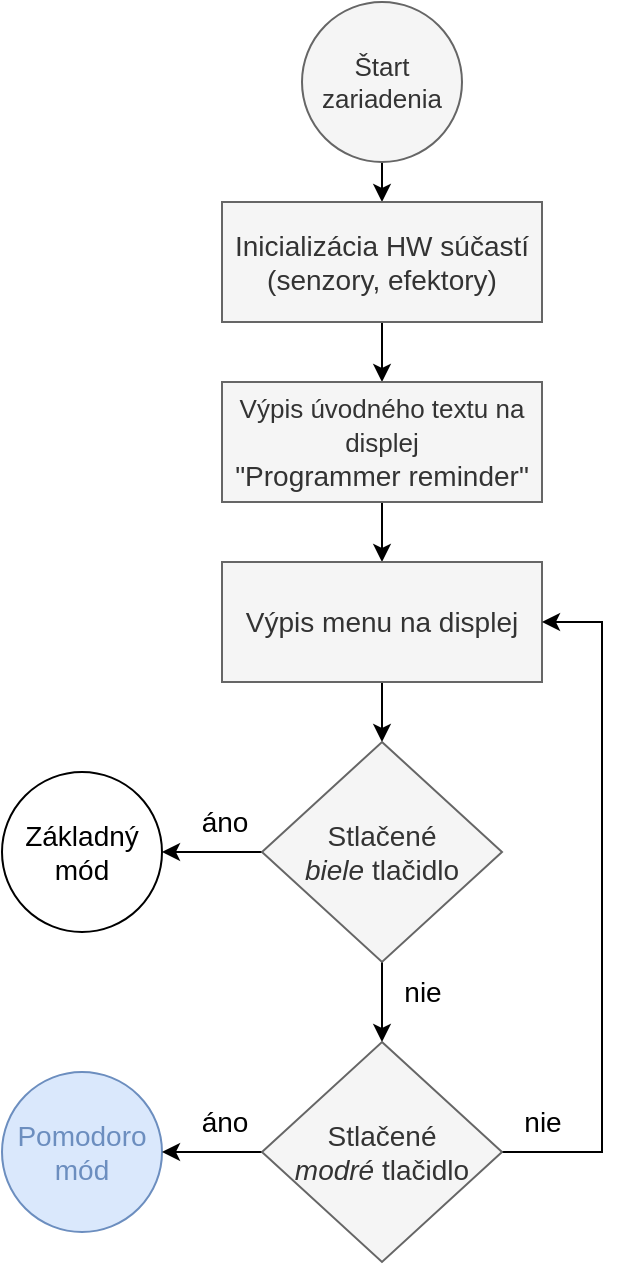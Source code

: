 <mxfile version="13.10.5" type="device"><diagram id="p-e6sBziVbJDWpJBFLUt" name="Page-1"><mxGraphModel dx="436" dy="705" grid="1" gridSize="10" guides="1" tooltips="1" connect="1" arrows="1" fold="1" page="1" pageScale="1" pageWidth="827" pageHeight="1169" math="0" shadow="0"><root><mxCell id="0"/><mxCell id="1" parent="0"/><mxCell id="bTua0YYU2H6pO11oSX9K-4" style="edgeStyle=orthogonalEdgeStyle;rounded=0;orthogonalLoop=1;jettySize=auto;html=1;exitX=0.5;exitY=1;exitDx=0;exitDy=0;entryX=0.5;entryY=0;entryDx=0;entryDy=0;" edge="1" parent="1" source="bTua0YYU2H6pO11oSX9K-1" target="bTua0YYU2H6pO11oSX9K-2"><mxGeometry relative="1" as="geometry"/></mxCell><mxCell id="bTua0YYU2H6pO11oSX9K-1" value="Štart zariadenia" style="ellipse;whiteSpace=wrap;html=1;aspect=fixed;fillColor=#f5f5f5;strokeColor=#666666;fontColor=#333333;fontSize=13;" vertex="1" parent="1"><mxGeometry x="280" y="90" width="80" height="80" as="geometry"/></mxCell><mxCell id="bTua0YYU2H6pO11oSX9K-9" style="edgeStyle=orthogonalEdgeStyle;rounded=0;orthogonalLoop=1;jettySize=auto;html=1;exitX=0.5;exitY=1;exitDx=0;exitDy=0;entryX=0.5;entryY=0;entryDx=0;entryDy=0;" edge="1" parent="1" source="bTua0YYU2H6pO11oSX9K-2" target="bTua0YYU2H6pO11oSX9K-3"><mxGeometry relative="1" as="geometry"/></mxCell><mxCell id="bTua0YYU2H6pO11oSX9K-2" value="Inicializácia HW súčastí (senzory, efektory)" style="rounded=0;whiteSpace=wrap;html=1;fillColor=#f5f5f5;strokeColor=#666666;fontColor=#333333;fontSize=14;" vertex="1" parent="1"><mxGeometry x="240" y="190" width="160" height="60" as="geometry"/></mxCell><mxCell id="bTua0YYU2H6pO11oSX9K-8" style="edgeStyle=orthogonalEdgeStyle;rounded=0;orthogonalLoop=1;jettySize=auto;html=1;exitX=0.5;exitY=1;exitDx=0;exitDy=0;" edge="1" parent="1" source="bTua0YYU2H6pO11oSX9K-3" target="bTua0YYU2H6pO11oSX9K-5"><mxGeometry relative="1" as="geometry"/></mxCell><mxCell id="bTua0YYU2H6pO11oSX9K-3" value="&lt;font style=&quot;font-size: 13px&quot;&gt;Výpis úvodného textu na displej&lt;br&gt;&lt;/font&gt;&quot;Programmer reminder&quot;" style="rounded=0;whiteSpace=wrap;html=1;fillColor=#f5f5f5;strokeColor=#666666;fontColor=#333333;fontSize=14;" vertex="1" parent="1"><mxGeometry x="240" y="280" width="160" height="60" as="geometry"/></mxCell><mxCell id="bTua0YYU2H6pO11oSX9K-10" style="edgeStyle=orthogonalEdgeStyle;rounded=0;orthogonalLoop=1;jettySize=auto;html=1;exitX=0.5;exitY=1;exitDx=0;exitDy=0;entryX=0.5;entryY=0;entryDx=0;entryDy=0;" edge="1" parent="1" source="bTua0YYU2H6pO11oSX9K-5" target="bTua0YYU2H6pO11oSX9K-7"><mxGeometry relative="1" as="geometry"/></mxCell><mxCell id="bTua0YYU2H6pO11oSX9K-5" value="Výpis menu na displej" style="rounded=0;whiteSpace=wrap;html=1;fillColor=#f5f5f5;strokeColor=#666666;fontColor=#333333;fontSize=14;" vertex="1" parent="1"><mxGeometry x="240" y="370" width="160" height="60" as="geometry"/></mxCell><mxCell id="bTua0YYU2H6pO11oSX9K-27" style="edgeStyle=orthogonalEdgeStyle;rounded=0;orthogonalLoop=1;jettySize=auto;html=1;exitX=0;exitY=0.5;exitDx=0;exitDy=0;entryX=1;entryY=0.5;entryDx=0;entryDy=0;fontSize=14;fontColor=#6C8EBF;" edge="1" parent="1" source="bTua0YYU2H6pO11oSX9K-7" target="bTua0YYU2H6pO11oSX9K-12"><mxGeometry relative="1" as="geometry"/></mxCell><mxCell id="bTua0YYU2H6pO11oSX9K-28" value="&lt;font color=&quot;#000000&quot;&gt;áno&lt;/font&gt;" style="edgeLabel;html=1;align=center;verticalAlign=middle;resizable=0;points=[];fontSize=14;fontColor=#6C8EBF;" vertex="1" connectable="0" parent="bTua0YYU2H6pO11oSX9K-27"><mxGeometry x="-0.274" relative="1" as="geometry"><mxPoint x="-1.71" y="-15" as="offset"/></mxGeometry></mxCell><mxCell id="bTua0YYU2H6pO11oSX9K-30" style="edgeStyle=orthogonalEdgeStyle;rounded=0;orthogonalLoop=1;jettySize=auto;html=1;exitX=0.5;exitY=1;exitDx=0;exitDy=0;entryX=0.5;entryY=0;entryDx=0;entryDy=0;fontSize=14;fontColor=#6C8EBF;" edge="1" parent="1" source="bTua0YYU2H6pO11oSX9K-7" target="bTua0YYU2H6pO11oSX9K-29"><mxGeometry relative="1" as="geometry"/></mxCell><mxCell id="bTua0YYU2H6pO11oSX9K-31" value="&lt;font color=&quot;#000000&quot;&gt;nie&lt;/font&gt;" style="edgeLabel;html=1;align=center;verticalAlign=middle;resizable=0;points=[];fontSize=14;fontColor=#6C8EBF;" vertex="1" connectable="0" parent="bTua0YYU2H6pO11oSX9K-30"><mxGeometry x="-0.697" relative="1" as="geometry"><mxPoint x="20" y="9" as="offset"/></mxGeometry></mxCell><mxCell id="bTua0YYU2H6pO11oSX9K-7" value="Stlačené&lt;br&gt;&lt;i&gt;biele &lt;/i&gt;tlačidlo" style="rhombus;whiteSpace=wrap;html=1;fillColor=#f5f5f5;strokeColor=#666666;fontColor=#333333;fontSize=14;" vertex="1" parent="1"><mxGeometry x="260" y="460" width="120" height="110" as="geometry"/></mxCell><mxCell id="bTua0YYU2H6pO11oSX9K-12" value="Základný&lt;br style=&quot;font-size: 14px;&quot;&gt;mód" style="ellipse;whiteSpace=wrap;html=1;aspect=fixed;fontSize=14;" vertex="1" parent="1"><mxGeometry x="130" y="475" width="80" height="80" as="geometry"/></mxCell><mxCell id="bTua0YYU2H6pO11oSX9K-13" value="Pomodoro mód" style="ellipse;whiteSpace=wrap;html=1;aspect=fixed;fillColor=#dae8fc;strokeColor=#6c8ebf;fontSize=14;fontColor=#6C8EBF;" vertex="1" parent="1"><mxGeometry x="130" y="625" width="80" height="80" as="geometry"/></mxCell><mxCell id="bTua0YYU2H6pO11oSX9K-32" style="edgeStyle=orthogonalEdgeStyle;rounded=0;orthogonalLoop=1;jettySize=auto;html=1;exitX=0;exitY=0.5;exitDx=0;exitDy=0;entryX=1;entryY=0.5;entryDx=0;entryDy=0;fontSize=14;fontColor=#6C8EBF;" edge="1" parent="1" source="bTua0YYU2H6pO11oSX9K-29" target="bTua0YYU2H6pO11oSX9K-13"><mxGeometry relative="1" as="geometry"/></mxCell><mxCell id="bTua0YYU2H6pO11oSX9K-33" value="&lt;font color=&quot;#000000&quot;&gt;áno&lt;/font&gt;" style="edgeLabel;html=1;align=center;verticalAlign=middle;resizable=0;points=[];fontSize=14;fontColor=#6C8EBF;" vertex="1" connectable="0" parent="bTua0YYU2H6pO11oSX9K-32"><mxGeometry x="-0.394" y="-1" relative="1" as="geometry"><mxPoint x="-4.57" y="-14" as="offset"/></mxGeometry></mxCell><mxCell id="bTua0YYU2H6pO11oSX9K-34" style="edgeStyle=orthogonalEdgeStyle;rounded=0;orthogonalLoop=1;jettySize=auto;html=1;exitX=1;exitY=0.5;exitDx=0;exitDy=0;entryX=1;entryY=0.5;entryDx=0;entryDy=0;fontSize=14;fontColor=#6C8EBF;" edge="1" parent="1" source="bTua0YYU2H6pO11oSX9K-29" target="bTua0YYU2H6pO11oSX9K-5"><mxGeometry relative="1" as="geometry"><Array as="points"><mxPoint x="430" y="665"/><mxPoint x="430" y="400"/></Array></mxGeometry></mxCell><mxCell id="bTua0YYU2H6pO11oSX9K-35" value="&lt;font color=&quot;#000000&quot;&gt;nie&lt;/font&gt;" style="edgeLabel;html=1;align=center;verticalAlign=middle;resizable=0;points=[];fontSize=14;fontColor=#6C8EBF;" vertex="1" connectable="0" parent="bTua0YYU2H6pO11oSX9K-34"><mxGeometry x="-0.906" relative="1" as="geometry"><mxPoint x="4" y="-15" as="offset"/></mxGeometry></mxCell><mxCell id="bTua0YYU2H6pO11oSX9K-29" value="Stlačené&lt;br&gt;&lt;i&gt;modré &lt;/i&gt;tlačidlo" style="rhombus;whiteSpace=wrap;html=1;fillColor=#f5f5f5;strokeColor=#666666;fontColor=#333333;fontSize=14;" vertex="1" parent="1"><mxGeometry x="260" y="610" width="120" height="110" as="geometry"/></mxCell></root></mxGraphModel></diagram></mxfile>